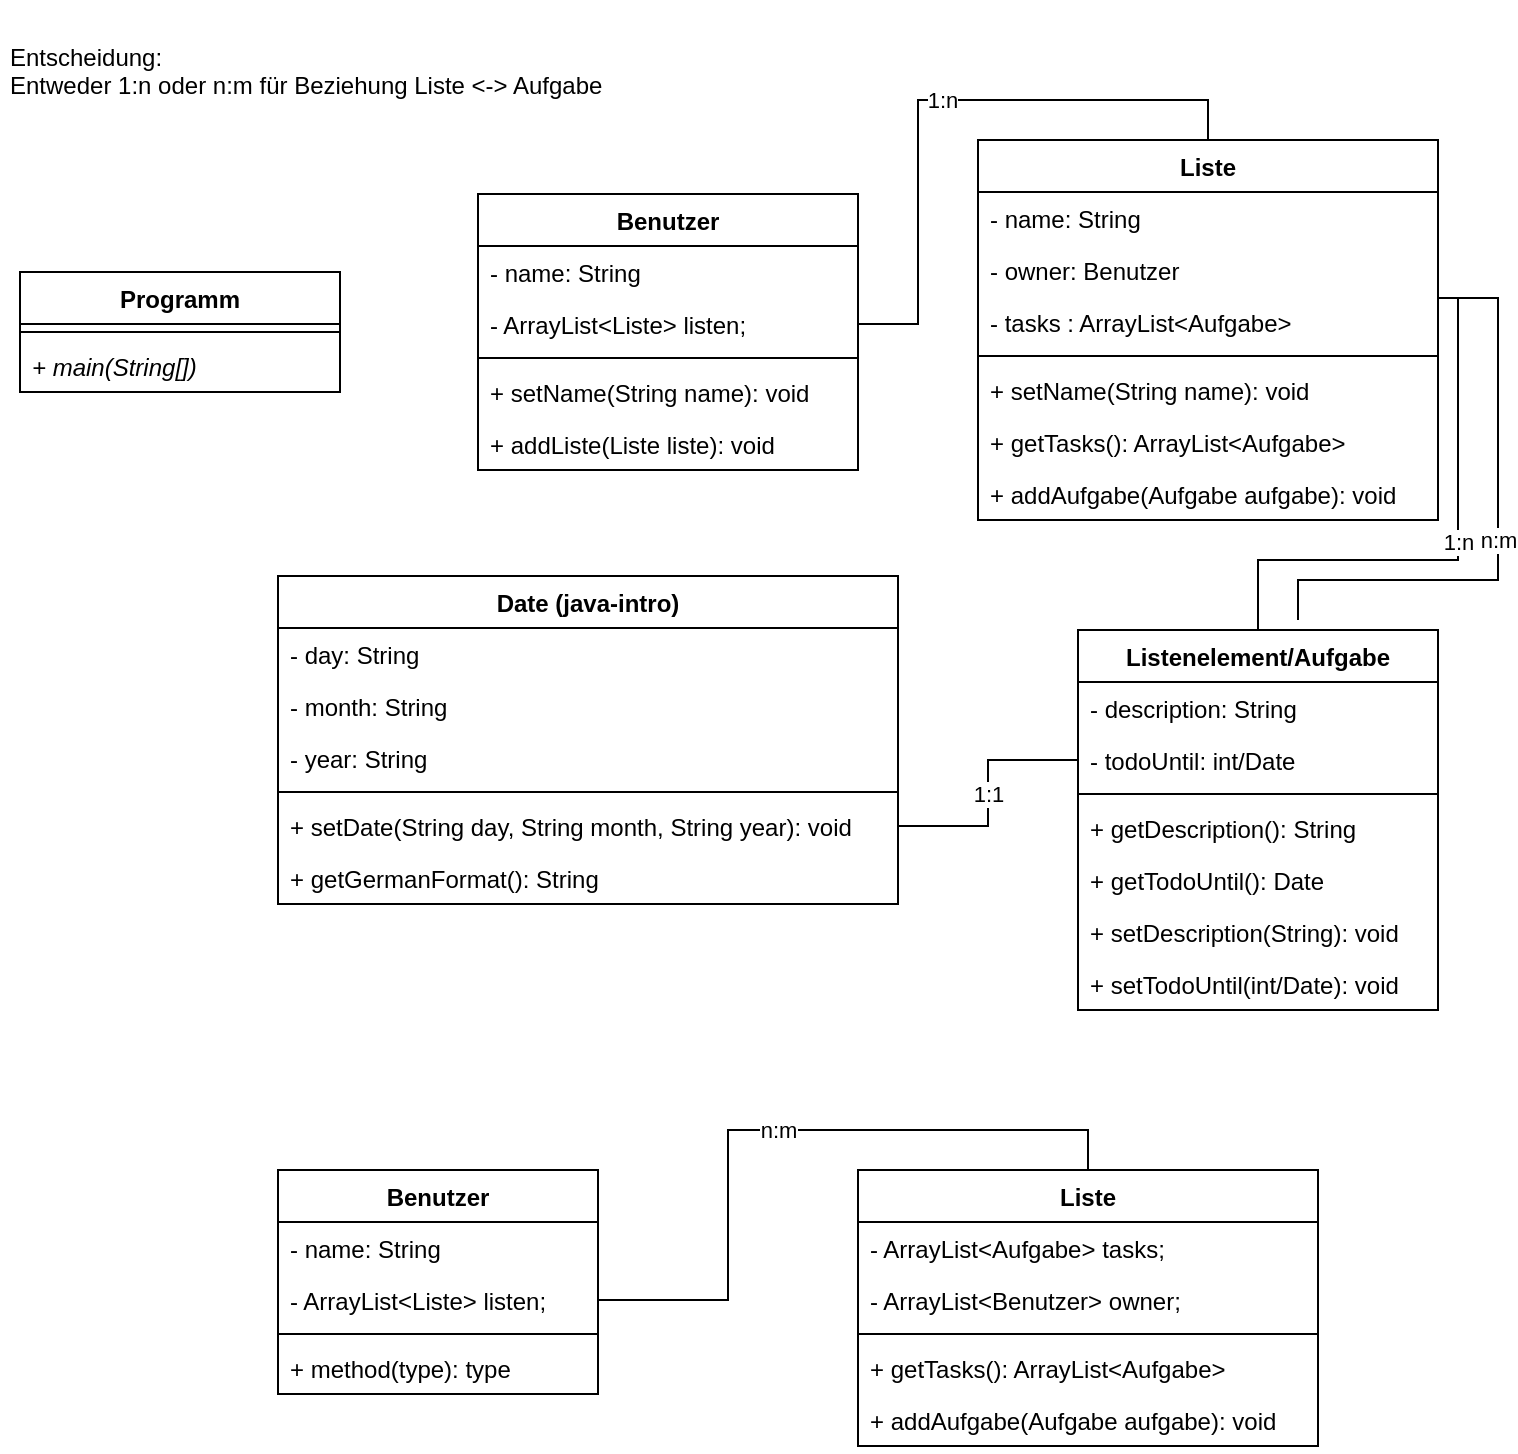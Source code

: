 <mxfile version="14.4.2" type="device"><diagram id="avJQyZf5HU_Jjl_K-IZU" name="Page-1"><mxGraphModel dx="1038" dy="580" grid="1" gridSize="10" guides="1" tooltips="1" connect="1" arrows="1" fold="1" page="1" pageScale="1" pageWidth="827" pageHeight="1169" math="0" shadow="0"><root><mxCell id="0"/><mxCell id="1" parent="0"/><mxCell id="xpZerjBVG0QvXJLsPkTk-1" value="Programm" style="swimlane;fontStyle=1;align=center;verticalAlign=top;childLayout=stackLayout;horizontal=1;startSize=26;horizontalStack=0;resizeParent=1;resizeParentMax=0;resizeLast=0;collapsible=1;marginBottom=0;" vertex="1" parent="1"><mxGeometry x="30" y="156" width="160" height="60" as="geometry"/></mxCell><mxCell id="xpZerjBVG0QvXJLsPkTk-3" value="" style="line;strokeWidth=1;fillColor=none;align=left;verticalAlign=middle;spacingTop=-1;spacingLeft=3;spacingRight=3;rotatable=0;labelPosition=right;points=[];portConstraint=eastwest;" vertex="1" parent="xpZerjBVG0QvXJLsPkTk-1"><mxGeometry y="26" width="160" height="8" as="geometry"/></mxCell><mxCell id="xpZerjBVG0QvXJLsPkTk-4" value="+ main(String[])" style="text;strokeColor=none;fillColor=none;align=left;verticalAlign=top;spacingLeft=4;spacingRight=4;overflow=hidden;rotatable=0;points=[[0,0.5],[1,0.5]];portConstraint=eastwest;fontStyle=2" vertex="1" parent="xpZerjBVG0QvXJLsPkTk-1"><mxGeometry y="34" width="160" height="26" as="geometry"/></mxCell><mxCell id="xpZerjBVG0QvXJLsPkTk-5" value="Liste" style="swimlane;fontStyle=1;align=center;verticalAlign=top;childLayout=stackLayout;horizontal=1;startSize=26;horizontalStack=0;resizeParent=1;resizeParentMax=0;resizeLast=0;collapsible=1;marginBottom=0;" vertex="1" parent="1"><mxGeometry x="509" y="90" width="230" height="190" as="geometry"/></mxCell><mxCell id="xpZerjBVG0QvXJLsPkTk-55" value="- name: String" style="text;strokeColor=none;fillColor=none;align=left;verticalAlign=top;spacingLeft=4;spacingRight=4;overflow=hidden;rotatable=0;points=[[0,0.5],[1,0.5]];portConstraint=eastwest;fontStyle=0" vertex="1" parent="xpZerjBVG0QvXJLsPkTk-5"><mxGeometry y="26" width="230" height="26" as="geometry"/></mxCell><mxCell id="xpZerjBVG0QvXJLsPkTk-57" value="- owner: Benutzer" style="text;strokeColor=none;fillColor=none;align=left;verticalAlign=top;spacingLeft=4;spacingRight=4;overflow=hidden;rotatable=0;points=[[0,0.5],[1,0.5]];portConstraint=eastwest;fontStyle=0" vertex="1" parent="xpZerjBVG0QvXJLsPkTk-5"><mxGeometry y="52" width="230" height="26" as="geometry"/></mxCell><mxCell id="xpZerjBVG0QvXJLsPkTk-31" value="- tasks : ArrayList&lt;Aufgabe&gt;" style="text;strokeColor=none;fillColor=none;align=left;verticalAlign=top;spacingLeft=4;spacingRight=4;overflow=hidden;rotatable=0;points=[[0,0.5],[1,0.5]];portConstraint=eastwest;fontStyle=0" vertex="1" parent="xpZerjBVG0QvXJLsPkTk-5"><mxGeometry y="78" width="230" height="26" as="geometry"/></mxCell><mxCell id="xpZerjBVG0QvXJLsPkTk-6" value="" style="line;strokeWidth=1;fillColor=none;align=left;verticalAlign=middle;spacingTop=-1;spacingLeft=3;spacingRight=3;rotatable=0;labelPosition=right;points=[];portConstraint=eastwest;" vertex="1" parent="xpZerjBVG0QvXJLsPkTk-5"><mxGeometry y="104" width="230" height="8" as="geometry"/></mxCell><mxCell id="xpZerjBVG0QvXJLsPkTk-56" value="+ setName(String name): void" style="text;strokeColor=none;fillColor=none;align=left;verticalAlign=top;spacingLeft=4;spacingRight=4;overflow=hidden;rotatable=0;points=[[0,0.5],[1,0.5]];portConstraint=eastwest;fontStyle=0" vertex="1" parent="xpZerjBVG0QvXJLsPkTk-5"><mxGeometry y="112" width="230" height="26" as="geometry"/></mxCell><mxCell id="xpZerjBVG0QvXJLsPkTk-7" value="+ getTasks(): ArrayList&lt;Aufgabe&gt;" style="text;strokeColor=none;fillColor=none;align=left;verticalAlign=top;spacingLeft=4;spacingRight=4;overflow=hidden;rotatable=0;points=[[0,0.5],[1,0.5]];portConstraint=eastwest;fontStyle=0" vertex="1" parent="xpZerjBVG0QvXJLsPkTk-5"><mxGeometry y="138" width="230" height="26" as="geometry"/></mxCell><mxCell id="xpZerjBVG0QvXJLsPkTk-32" value="+ addAufgabe(Aufgabe aufgabe): void" style="text;strokeColor=none;fillColor=none;align=left;verticalAlign=top;spacingLeft=4;spacingRight=4;overflow=hidden;rotatable=0;points=[[0,0.5],[1,0.5]];portConstraint=eastwest;fontStyle=0" vertex="1" parent="xpZerjBVG0QvXJLsPkTk-5"><mxGeometry y="164" width="230" height="26" as="geometry"/></mxCell><mxCell id="xpZerjBVG0QvXJLsPkTk-14" value="Listenelement/Aufgabe" style="swimlane;fontStyle=1;align=center;verticalAlign=top;childLayout=stackLayout;horizontal=1;startSize=26;horizontalStack=0;resizeParent=1;resizeParentMax=0;resizeLast=0;collapsible=1;marginBottom=0;" vertex="1" parent="1"><mxGeometry x="559" y="335" width="180" height="190" as="geometry"/></mxCell><mxCell id="xpZerjBVG0QvXJLsPkTk-15" value="- description: String" style="text;strokeColor=none;fillColor=none;align=left;verticalAlign=top;spacingLeft=4;spacingRight=4;overflow=hidden;rotatable=0;points=[[0,0.5],[1,0.5]];portConstraint=eastwest;" vertex="1" parent="xpZerjBVG0QvXJLsPkTk-14"><mxGeometry y="26" width="180" height="26" as="geometry"/></mxCell><mxCell id="xpZerjBVG0QvXJLsPkTk-23" value="- todoUntil: int/Date" style="text;strokeColor=none;fillColor=none;align=left;verticalAlign=top;spacingLeft=4;spacingRight=4;overflow=hidden;rotatable=0;points=[[0,0.5],[1,0.5]];portConstraint=eastwest;" vertex="1" parent="xpZerjBVG0QvXJLsPkTk-14"><mxGeometry y="52" width="180" height="26" as="geometry"/></mxCell><mxCell id="xpZerjBVG0QvXJLsPkTk-16" value="" style="line;strokeWidth=1;fillColor=none;align=left;verticalAlign=middle;spacingTop=-1;spacingLeft=3;spacingRight=3;rotatable=0;labelPosition=right;points=[];portConstraint=eastwest;" vertex="1" parent="xpZerjBVG0QvXJLsPkTk-14"><mxGeometry y="78" width="180" height="8" as="geometry"/></mxCell><mxCell id="xpZerjBVG0QvXJLsPkTk-17" value="+ getDescription(): String" style="text;strokeColor=none;fillColor=none;align=left;verticalAlign=top;spacingLeft=4;spacingRight=4;overflow=hidden;rotatable=0;points=[[0,0.5],[1,0.5]];portConstraint=eastwest;" vertex="1" parent="xpZerjBVG0QvXJLsPkTk-14"><mxGeometry y="86" width="180" height="26" as="geometry"/></mxCell><mxCell id="xpZerjBVG0QvXJLsPkTk-24" value="+ getTodoUntil(): Date" style="text;strokeColor=none;fillColor=none;align=left;verticalAlign=top;spacingLeft=4;spacingRight=4;overflow=hidden;rotatable=0;points=[[0,0.5],[1,0.5]];portConstraint=eastwest;" vertex="1" parent="xpZerjBVG0QvXJLsPkTk-14"><mxGeometry y="112" width="180" height="26" as="geometry"/></mxCell><mxCell id="xpZerjBVG0QvXJLsPkTk-25" value="+ setDescription(String): void" style="text;strokeColor=none;fillColor=none;align=left;verticalAlign=top;spacingLeft=4;spacingRight=4;overflow=hidden;rotatable=0;points=[[0,0.5],[1,0.5]];portConstraint=eastwest;" vertex="1" parent="xpZerjBVG0QvXJLsPkTk-14"><mxGeometry y="138" width="180" height="26" as="geometry"/></mxCell><mxCell id="xpZerjBVG0QvXJLsPkTk-26" value="+ setTodoUntil(int/Date): void" style="text;strokeColor=none;fillColor=none;align=left;verticalAlign=top;spacingLeft=4;spacingRight=4;overflow=hidden;rotatable=0;points=[[0,0.5],[1,0.5]];portConstraint=eastwest;" vertex="1" parent="xpZerjBVG0QvXJLsPkTk-14"><mxGeometry y="164" width="180" height="26" as="geometry"/></mxCell><mxCell id="xpZerjBVG0QvXJLsPkTk-18" value="Date (java-intro)" style="swimlane;fontStyle=1;align=center;verticalAlign=top;childLayout=stackLayout;horizontal=1;startSize=26;horizontalStack=0;resizeParent=1;resizeParentMax=0;resizeLast=0;collapsible=1;marginBottom=0;" vertex="1" parent="1"><mxGeometry x="159" y="308" width="310" height="164" as="geometry"/></mxCell><mxCell id="xpZerjBVG0QvXJLsPkTk-27" value="- day: String" style="text;strokeColor=none;fillColor=none;align=left;verticalAlign=top;spacingLeft=4;spacingRight=4;overflow=hidden;rotatable=0;points=[[0,0.5],[1,0.5]];portConstraint=eastwest;fontStyle=0" vertex="1" parent="xpZerjBVG0QvXJLsPkTk-18"><mxGeometry y="26" width="310" height="26" as="geometry"/></mxCell><mxCell id="xpZerjBVG0QvXJLsPkTk-28" value="- month: String" style="text;strokeColor=none;fillColor=none;align=left;verticalAlign=top;spacingLeft=4;spacingRight=4;overflow=hidden;rotatable=0;points=[[0,0.5],[1,0.5]];portConstraint=eastwest;fontStyle=0" vertex="1" parent="xpZerjBVG0QvXJLsPkTk-18"><mxGeometry y="52" width="310" height="26" as="geometry"/></mxCell><mxCell id="xpZerjBVG0QvXJLsPkTk-29" value="- year: String" style="text;strokeColor=none;fillColor=none;align=left;verticalAlign=top;spacingLeft=4;spacingRight=4;overflow=hidden;rotatable=0;points=[[0,0.5],[1,0.5]];portConstraint=eastwest;fontStyle=0" vertex="1" parent="xpZerjBVG0QvXJLsPkTk-18"><mxGeometry y="78" width="310" height="26" as="geometry"/></mxCell><mxCell id="xpZerjBVG0QvXJLsPkTk-19" value="" style="line;strokeWidth=1;fillColor=none;align=left;verticalAlign=middle;spacingTop=-1;spacingLeft=3;spacingRight=3;rotatable=0;labelPosition=right;points=[];portConstraint=eastwest;" vertex="1" parent="xpZerjBVG0QvXJLsPkTk-18"><mxGeometry y="104" width="310" height="8" as="geometry"/></mxCell><mxCell id="xpZerjBVG0QvXJLsPkTk-20" value="+ setDate(String day, String month, String year): void" style="text;strokeColor=none;fillColor=none;align=left;verticalAlign=top;spacingLeft=4;spacingRight=4;overflow=hidden;rotatable=0;points=[[0,0.5],[1,0.5]];portConstraint=eastwest;fontStyle=0" vertex="1" parent="xpZerjBVG0QvXJLsPkTk-18"><mxGeometry y="112" width="310" height="26" as="geometry"/></mxCell><mxCell id="xpZerjBVG0QvXJLsPkTk-30" value="+ getGermanFormat(): String" style="text;strokeColor=none;fillColor=none;align=left;verticalAlign=top;spacingLeft=4;spacingRight=4;overflow=hidden;rotatable=0;points=[[0,0.5],[1,0.5]];portConstraint=eastwest;fontStyle=0" vertex="1" parent="xpZerjBVG0QvXJLsPkTk-18"><mxGeometry y="138" width="310" height="26" as="geometry"/></mxCell><mxCell id="xpZerjBVG0QvXJLsPkTk-21" value="1:1" style="edgeStyle=orthogonalEdgeStyle;rounded=0;orthogonalLoop=1;jettySize=auto;html=1;exitX=1;exitY=0.5;exitDx=0;exitDy=0;entryX=0;entryY=0.5;entryDx=0;entryDy=0;endArrow=none;endFill=0;" edge="1" parent="1" source="xpZerjBVG0QvXJLsPkTk-20" target="xpZerjBVG0QvXJLsPkTk-23"><mxGeometry relative="1" as="geometry"/></mxCell><mxCell id="xpZerjBVG0QvXJLsPkTk-22" value="1:n" style="edgeStyle=orthogonalEdgeStyle;rounded=0;orthogonalLoop=1;jettySize=auto;html=1;exitX=1;exitY=0.5;exitDx=0;exitDy=0;entryX=0.5;entryY=0;entryDx=0;entryDy=0;endArrow=none;endFill=0;" edge="1" parent="1" source="xpZerjBVG0QvXJLsPkTk-31" target="xpZerjBVG0QvXJLsPkTk-14"><mxGeometry relative="1" as="geometry"><Array as="points"><mxPoint x="739" y="169"/><mxPoint x="749" y="169"/><mxPoint x="749" y="300"/><mxPoint x="649" y="300"/></Array></mxGeometry></mxCell><mxCell id="xpZerjBVG0QvXJLsPkTk-34" value="Benutzer" style="swimlane;fontStyle=1;align=center;verticalAlign=top;childLayout=stackLayout;horizontal=1;startSize=26;horizontalStack=0;resizeParent=1;resizeParentMax=0;resizeLast=0;collapsible=1;marginBottom=0;" vertex="1" parent="1"><mxGeometry x="259" y="117" width="190" height="138" as="geometry"/></mxCell><mxCell id="xpZerjBVG0QvXJLsPkTk-35" value="- name: String" style="text;strokeColor=none;fillColor=none;align=left;verticalAlign=top;spacingLeft=4;spacingRight=4;overflow=hidden;rotatable=0;points=[[0,0.5],[1,0.5]];portConstraint=eastwest;" vertex="1" parent="xpZerjBVG0QvXJLsPkTk-34"><mxGeometry y="26" width="190" height="26" as="geometry"/></mxCell><mxCell id="xpZerjBVG0QvXJLsPkTk-38" value="- ArrayList&lt;Liste&gt; listen;" style="text;strokeColor=none;fillColor=none;align=left;verticalAlign=top;spacingLeft=4;spacingRight=4;overflow=hidden;rotatable=0;points=[[0,0.5],[1,0.5]];portConstraint=eastwest;" vertex="1" parent="xpZerjBVG0QvXJLsPkTk-34"><mxGeometry y="52" width="190" height="26" as="geometry"/></mxCell><mxCell id="xpZerjBVG0QvXJLsPkTk-36" value="" style="line;strokeWidth=1;fillColor=none;align=left;verticalAlign=middle;spacingTop=-1;spacingLeft=3;spacingRight=3;rotatable=0;labelPosition=right;points=[];portConstraint=eastwest;" vertex="1" parent="xpZerjBVG0QvXJLsPkTk-34"><mxGeometry y="78" width="190" height="8" as="geometry"/></mxCell><mxCell id="xpZerjBVG0QvXJLsPkTk-52" value="+ setName(String name): void" style="text;strokeColor=none;fillColor=none;align=left;verticalAlign=top;spacingLeft=4;spacingRight=4;overflow=hidden;rotatable=0;points=[[0,0.5],[1,0.5]];portConstraint=eastwest;" vertex="1" parent="xpZerjBVG0QvXJLsPkTk-34"><mxGeometry y="86" width="190" height="26" as="geometry"/></mxCell><mxCell id="xpZerjBVG0QvXJLsPkTk-37" value="+ addListe(Liste liste): void" style="text;strokeColor=none;fillColor=none;align=left;verticalAlign=top;spacingLeft=4;spacingRight=4;overflow=hidden;rotatable=0;points=[[0,0.5],[1,0.5]];portConstraint=eastwest;" vertex="1" parent="xpZerjBVG0QvXJLsPkTk-34"><mxGeometry y="112" width="190" height="26" as="geometry"/></mxCell><mxCell id="xpZerjBVG0QvXJLsPkTk-39" value="1:n" style="edgeStyle=orthogonalEdgeStyle;rounded=0;orthogonalLoop=1;jettySize=auto;html=1;exitX=1;exitY=0.5;exitDx=0;exitDy=0;entryX=0.5;entryY=0;entryDx=0;entryDy=0;endArrow=none;endFill=0;" edge="1" parent="1" source="xpZerjBVG0QvXJLsPkTk-38" target="xpZerjBVG0QvXJLsPkTk-5"><mxGeometry relative="1" as="geometry"/></mxCell><mxCell id="xpZerjBVG0QvXJLsPkTk-40" value="Liste" style="swimlane;fontStyle=1;align=center;verticalAlign=top;childLayout=stackLayout;horizontal=1;startSize=26;horizontalStack=0;resizeParent=1;resizeParentMax=0;resizeLast=0;collapsible=1;marginBottom=0;" vertex="1" parent="1"><mxGeometry x="449" y="605" width="230" height="138" as="geometry"/></mxCell><mxCell id="xpZerjBVG0QvXJLsPkTk-41" value="- ArrayList&lt;Aufgabe&gt; tasks;" style="text;strokeColor=none;fillColor=none;align=left;verticalAlign=top;spacingLeft=4;spacingRight=4;overflow=hidden;rotatable=0;points=[[0,0.5],[1,0.5]];portConstraint=eastwest;fontStyle=0" vertex="1" parent="xpZerjBVG0QvXJLsPkTk-40"><mxGeometry y="26" width="230" height="26" as="geometry"/></mxCell><mxCell id="xpZerjBVG0QvXJLsPkTk-51" value="- ArrayList&lt;Benutzer&gt; owner;" style="text;strokeColor=none;fillColor=none;align=left;verticalAlign=top;spacingLeft=4;spacingRight=4;overflow=hidden;rotatable=0;points=[[0,0.5],[1,0.5]];portConstraint=eastwest;fontStyle=0" vertex="1" parent="xpZerjBVG0QvXJLsPkTk-40"><mxGeometry y="52" width="230" height="26" as="geometry"/></mxCell><mxCell id="xpZerjBVG0QvXJLsPkTk-42" value="" style="line;strokeWidth=1;fillColor=none;align=left;verticalAlign=middle;spacingTop=-1;spacingLeft=3;spacingRight=3;rotatable=0;labelPosition=right;points=[];portConstraint=eastwest;" vertex="1" parent="xpZerjBVG0QvXJLsPkTk-40"><mxGeometry y="78" width="230" height="8" as="geometry"/></mxCell><mxCell id="xpZerjBVG0QvXJLsPkTk-43" value="+ getTasks(): ArrayList&lt;Aufgabe&gt;" style="text;strokeColor=none;fillColor=none;align=left;verticalAlign=top;spacingLeft=4;spacingRight=4;overflow=hidden;rotatable=0;points=[[0,0.5],[1,0.5]];portConstraint=eastwest;fontStyle=0" vertex="1" parent="xpZerjBVG0QvXJLsPkTk-40"><mxGeometry y="86" width="230" height="26" as="geometry"/></mxCell><mxCell id="xpZerjBVG0QvXJLsPkTk-44" value="+ addAufgabe(Aufgabe aufgabe): void" style="text;strokeColor=none;fillColor=none;align=left;verticalAlign=top;spacingLeft=4;spacingRight=4;overflow=hidden;rotatable=0;points=[[0,0.5],[1,0.5]];portConstraint=eastwest;fontStyle=0" vertex="1" parent="xpZerjBVG0QvXJLsPkTk-40"><mxGeometry y="112" width="230" height="26" as="geometry"/></mxCell><mxCell id="xpZerjBVG0QvXJLsPkTk-45" value="Benutzer" style="swimlane;fontStyle=1;align=center;verticalAlign=top;childLayout=stackLayout;horizontal=1;startSize=26;horizontalStack=0;resizeParent=1;resizeParentMax=0;resizeLast=0;collapsible=1;marginBottom=0;" vertex="1" parent="1"><mxGeometry x="159" y="605" width="160" height="112" as="geometry"/></mxCell><mxCell id="xpZerjBVG0QvXJLsPkTk-46" value="- name: String" style="text;strokeColor=none;fillColor=none;align=left;verticalAlign=top;spacingLeft=4;spacingRight=4;overflow=hidden;rotatable=0;points=[[0,0.5],[1,0.5]];portConstraint=eastwest;" vertex="1" parent="xpZerjBVG0QvXJLsPkTk-45"><mxGeometry y="26" width="160" height="26" as="geometry"/></mxCell><mxCell id="xpZerjBVG0QvXJLsPkTk-47" value="- ArrayList&lt;Liste&gt; listen;" style="text;strokeColor=none;fillColor=none;align=left;verticalAlign=top;spacingLeft=4;spacingRight=4;overflow=hidden;rotatable=0;points=[[0,0.5],[1,0.5]];portConstraint=eastwest;" vertex="1" parent="xpZerjBVG0QvXJLsPkTk-45"><mxGeometry y="52" width="160" height="26" as="geometry"/></mxCell><mxCell id="xpZerjBVG0QvXJLsPkTk-48" value="" style="line;strokeWidth=1;fillColor=none;align=left;verticalAlign=middle;spacingTop=-1;spacingLeft=3;spacingRight=3;rotatable=0;labelPosition=right;points=[];portConstraint=eastwest;" vertex="1" parent="xpZerjBVG0QvXJLsPkTk-45"><mxGeometry y="78" width="160" height="8" as="geometry"/></mxCell><mxCell id="xpZerjBVG0QvXJLsPkTk-49" value="+ method(type): type" style="text;strokeColor=none;fillColor=none;align=left;verticalAlign=top;spacingLeft=4;spacingRight=4;overflow=hidden;rotatable=0;points=[[0,0.5],[1,0.5]];portConstraint=eastwest;" vertex="1" parent="xpZerjBVG0QvXJLsPkTk-45"><mxGeometry y="86" width="160" height="26" as="geometry"/></mxCell><mxCell id="xpZerjBVG0QvXJLsPkTk-50" value="n:m" style="edgeStyle=orthogonalEdgeStyle;rounded=0;orthogonalLoop=1;jettySize=auto;html=1;exitX=1;exitY=0.5;exitDx=0;exitDy=0;entryX=0.5;entryY=0;entryDx=0;entryDy=0;endArrow=none;endFill=0;" edge="1" parent="1" source="xpZerjBVG0QvXJLsPkTk-47" target="xpZerjBVG0QvXJLsPkTk-40"><mxGeometry relative="1" as="geometry"/></mxCell><mxCell id="xpZerjBVG0QvXJLsPkTk-53" value="n:m" style="edgeStyle=orthogonalEdgeStyle;rounded=0;orthogonalLoop=1;jettySize=auto;html=1;exitX=1;exitY=0.5;exitDx=0;exitDy=0;endArrow=none;endFill=0;" edge="1" parent="1"><mxGeometry relative="1" as="geometry"><mxPoint x="749" y="169" as="sourcePoint"/><mxPoint x="669" y="330" as="targetPoint"/><Array as="points"><mxPoint x="769" y="169"/><mxPoint x="769" y="310"/><mxPoint x="669" y="310"/></Array></mxGeometry></mxCell><mxCell id="xpZerjBVG0QvXJLsPkTk-54" value="Entscheidung:&#10;Entweder 1:n oder n:m für Beziehung Liste &lt;-&gt; Aufgabe" style="text;align=left;fontStyle=0;verticalAlign=middle;spacingLeft=3;spacingRight=3;strokeColor=none;rotatable=0;points=[[0,0.5],[1,0.5]];portConstraint=eastwest;" vertex="1" parent="1"><mxGeometry x="20" y="20" width="330" height="70" as="geometry"/></mxCell></root></mxGraphModel></diagram></mxfile>